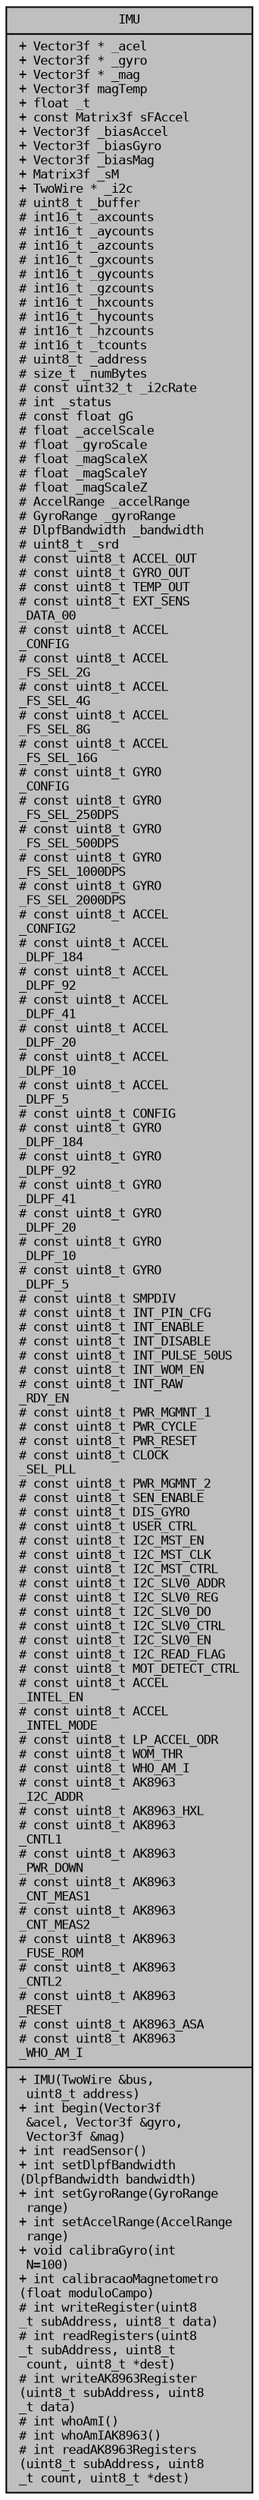 digraph "IMU"
{
 // LATEX_PDF_SIZE
  bgcolor="transparent";
  edge [fontname="DejaVuSansMono",fontsize="8",labelfontname="DejaVuSansMono",labelfontsize="8"];
  node [fontname="DejaVuSansMono",fontsize="8",shape=record];
  Node1 [label="{IMU\n|+ Vector3f * _acel\l+ Vector3f * _gyro\l+ Vector3f * _mag\l+ Vector3f magTemp\l+ float _t\l+ const Matrix3f sFAccel\l+ Vector3f _biasAccel\l+ Vector3f _biasGyro\l+ Vector3f _biasMag\l+ Matrix3f _sM\l+ TwoWire * _i2c\l# uint8_t _buffer\l# int16_t _axcounts\l# int16_t _aycounts\l# int16_t _azcounts\l# int16_t _gxcounts\l# int16_t _gycounts\l# int16_t _gzcounts\l# int16_t _hxcounts\l# int16_t _hycounts\l# int16_t _hzcounts\l# int16_t _tcounts\l# uint8_t _address\l# size_t _numBytes\l# const uint32_t _i2cRate\l# int _status\l# const float gG\l# float _accelScale\l# float _gyroScale\l# float _magScaleX\l# float _magScaleY\l# float _magScaleZ\l# AccelRange _accelRange\l# GyroRange _gyroRange\l# DlpfBandwidth _bandwidth\l# uint8_t _srd\l# const uint8_t ACCEL_OUT\l# const uint8_t GYRO_OUT\l# const uint8_t TEMP_OUT\l# const uint8_t EXT_SENS\l_DATA_00\l# const uint8_t ACCEL\l_CONFIG\l# const uint8_t ACCEL\l_FS_SEL_2G\l# const uint8_t ACCEL\l_FS_SEL_4G\l# const uint8_t ACCEL\l_FS_SEL_8G\l# const uint8_t ACCEL\l_FS_SEL_16G\l# const uint8_t GYRO\l_CONFIG\l# const uint8_t GYRO\l_FS_SEL_250DPS\l# const uint8_t GYRO\l_FS_SEL_500DPS\l# const uint8_t GYRO\l_FS_SEL_1000DPS\l# const uint8_t GYRO\l_FS_SEL_2000DPS\l# const uint8_t ACCEL\l_CONFIG2\l# const uint8_t ACCEL\l_DLPF_184\l# const uint8_t ACCEL\l_DLPF_92\l# const uint8_t ACCEL\l_DLPF_41\l# const uint8_t ACCEL\l_DLPF_20\l# const uint8_t ACCEL\l_DLPF_10\l# const uint8_t ACCEL\l_DLPF_5\l# const uint8_t CONFIG\l# const uint8_t GYRO\l_DLPF_184\l# const uint8_t GYRO\l_DLPF_92\l# const uint8_t GYRO\l_DLPF_41\l# const uint8_t GYRO\l_DLPF_20\l# const uint8_t GYRO\l_DLPF_10\l# const uint8_t GYRO\l_DLPF_5\l# const uint8_t SMPDIV\l# const uint8_t INT_PIN_CFG\l# const uint8_t INT_ENABLE\l# const uint8_t INT_DISABLE\l# const uint8_t INT_PULSE_50US\l# const uint8_t INT_WOM_EN\l# const uint8_t INT_RAW\l_RDY_EN\l# const uint8_t PWR_MGMNT_1\l# const uint8_t PWR_CYCLE\l# const uint8_t PWR_RESET\l# const uint8_t CLOCK\l_SEL_PLL\l# const uint8_t PWR_MGMNT_2\l# const uint8_t SEN_ENABLE\l# const uint8_t DIS_GYRO\l# const uint8_t USER_CTRL\l# const uint8_t I2C_MST_EN\l# const uint8_t I2C_MST_CLK\l# const uint8_t I2C_MST_CTRL\l# const uint8_t I2C_SLV0_ADDR\l# const uint8_t I2C_SLV0_REG\l# const uint8_t I2C_SLV0_DO\l# const uint8_t I2C_SLV0_CTRL\l# const uint8_t I2C_SLV0_EN\l# const uint8_t I2C_READ_FLAG\l# const uint8_t MOT_DETECT_CTRL\l# const uint8_t ACCEL\l_INTEL_EN\l# const uint8_t ACCEL\l_INTEL_MODE\l# const uint8_t LP_ACCEL_ODR\l# const uint8_t WOM_THR\l# const uint8_t WHO_AM_I\l# const uint8_t AK8963\l_I2C_ADDR\l# const uint8_t AK8963_HXL\l# const uint8_t AK8963\l_CNTL1\l# const uint8_t AK8963\l_PWR_DOWN\l# const uint8_t AK8963\l_CNT_MEAS1\l# const uint8_t AK8963\l_CNT_MEAS2\l# const uint8_t AK8963\l_FUSE_ROM\l# const uint8_t AK8963\l_CNTL2\l# const uint8_t AK8963\l_RESET\l# const uint8_t AK8963_ASA\l# const uint8_t AK8963\l_WHO_AM_I\l|+  IMU(TwoWire &bus,\l uint8_t address)\l+ int begin(Vector3f\l &acel, Vector3f &gyro,\l Vector3f &mag)\l+ int readSensor()\l+ int setDlpfBandwidth\l(DlpfBandwidth bandwidth)\l+ int setGyroRange(GyroRange\l range)\l+ int setAccelRange(AccelRange\l range)\l+ void calibraGyro(int\l N=100)\l+ int calibracaoMagnetometro\l(float moduloCampo)\l# int writeRegister(uint8\l_t subAddress, uint8_t data)\l# int readRegisters(uint8\l_t subAddress, uint8_t\l count, uint8_t *dest)\l# int writeAK8963Register\l(uint8_t subAddress, uint8\l_t data)\l# int whoAmI()\l# int whoAmIAK8963()\l# int readAK8963Registers\l(uint8_t subAddress, uint8\l_t count, uint8_t *dest)\l}",height=0.2,width=0.4,color="black", fillcolor="grey75", style="filled", fontcolor="black",tooltip=" "];
}
